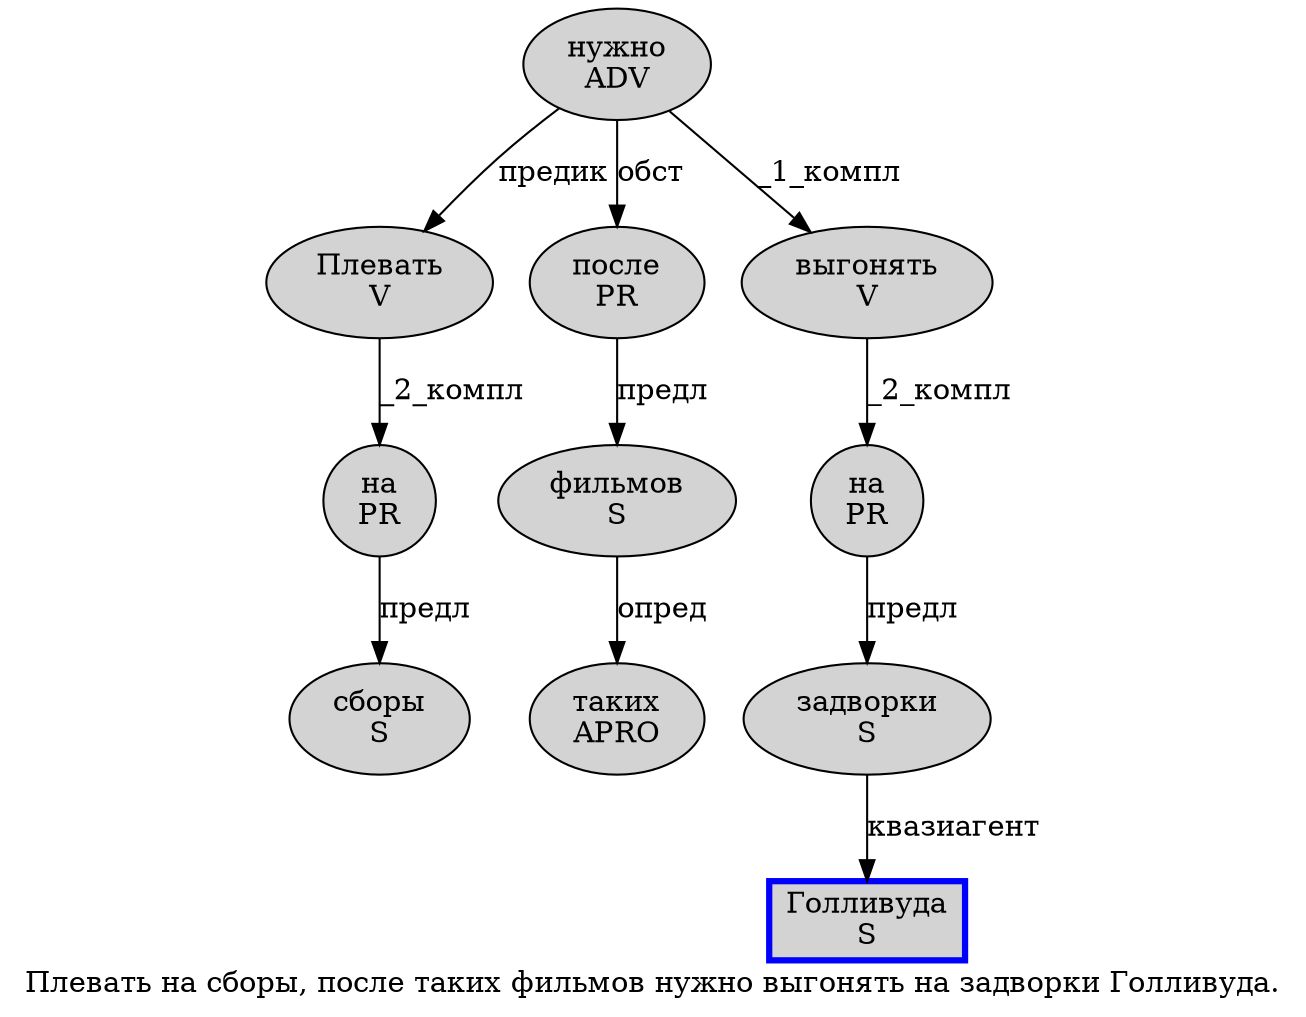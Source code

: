 digraph SENTENCE_4701 {
	graph [label="Плевать на сборы, после таких фильмов нужно выгонять на задворки Голливуда."]
	node [style=filled]
		0 [label="Плевать
V" color="" fillcolor=lightgray penwidth=1 shape=ellipse]
		1 [label="на
PR" color="" fillcolor=lightgray penwidth=1 shape=ellipse]
		2 [label="сборы
S" color="" fillcolor=lightgray penwidth=1 shape=ellipse]
		4 [label="после
PR" color="" fillcolor=lightgray penwidth=1 shape=ellipse]
		5 [label="таких
APRO" color="" fillcolor=lightgray penwidth=1 shape=ellipse]
		6 [label="фильмов
S" color="" fillcolor=lightgray penwidth=1 shape=ellipse]
		7 [label="нужно
ADV" color="" fillcolor=lightgray penwidth=1 shape=ellipse]
		8 [label="выгонять
V" color="" fillcolor=lightgray penwidth=1 shape=ellipse]
		9 [label="на
PR" color="" fillcolor=lightgray penwidth=1 shape=ellipse]
		10 [label="задворки
S" color="" fillcolor=lightgray penwidth=1 shape=ellipse]
		11 [label="Голливуда
S" color=blue fillcolor=lightgray penwidth=3 shape=box]
			7 -> 0 [label="предик"]
			7 -> 4 [label="обст"]
			7 -> 8 [label="_1_компл"]
			8 -> 9 [label="_2_компл"]
			6 -> 5 [label="опред"]
			10 -> 11 [label="квазиагент"]
			0 -> 1 [label="_2_компл"]
			1 -> 2 [label="предл"]
			4 -> 6 [label="предл"]
			9 -> 10 [label="предл"]
}